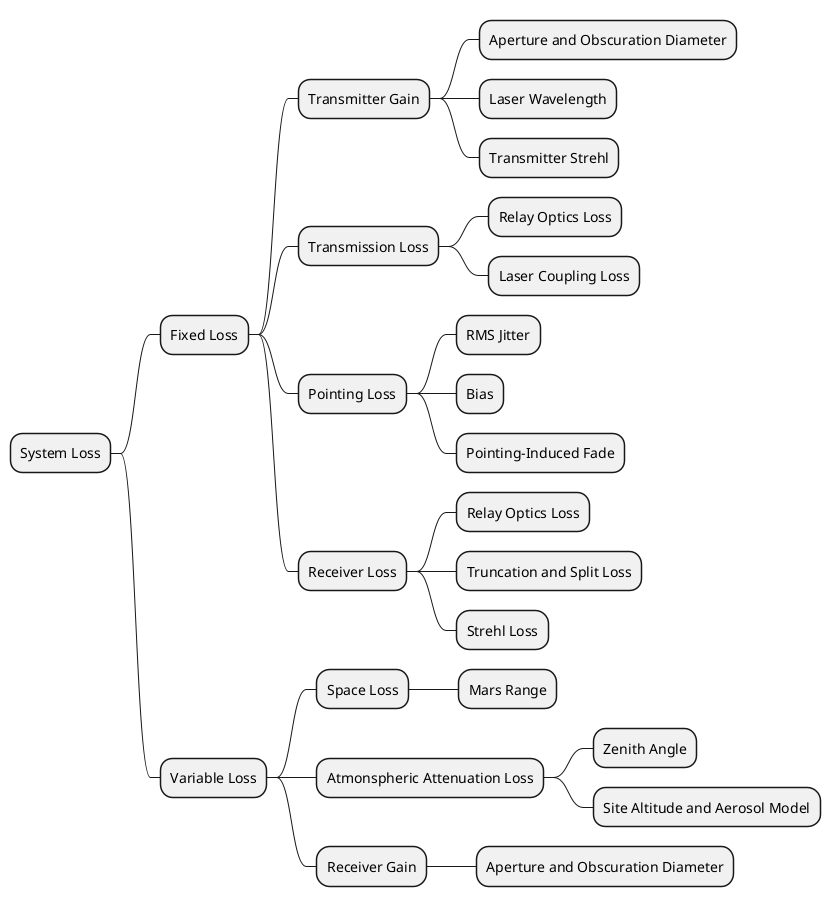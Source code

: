 @startmindmap
* System Loss
** Fixed Loss
*** Transmitter Gain
**** Aperture and Obscuration Diameter
**** Laser Wavelength
**** Transmitter Strehl
*** Transmission Loss
**** Relay Optics Loss
**** Laser Coupling Loss
*** Pointing Loss
**** RMS Jitter
**** Bias
**** Pointing-Induced Fade
*** Receiver Loss
**** Relay Optics Loss
**** Truncation and Split Loss
**** Strehl Loss
** Variable Loss
*** Space Loss
**** Mars Range
*** Atmonspheric Attenuation Loss
**** Zenith Angle
**** Site Altitude and Aerosol Model
*** Receiver Gain
**** Aperture and Obscuration Diameter
@endmindmap
